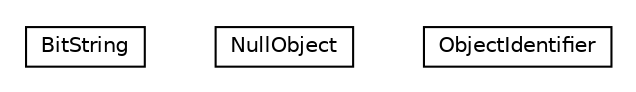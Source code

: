#!/usr/local/bin/dot
#
# Class diagram 
# Generated by UMLGraph version R5_6-24-gf6e263 (http://www.umlgraph.org/)
#

digraph G {
	edge [fontname="Helvetica",fontsize=10,labelfontname="Helvetica",labelfontsize=10];
	node [fontname="Helvetica",fontsize=10,shape=plaintext];
	nodesep=0.25;
	ranksep=0.5;
	// org.universAAL.lddi.lib.ieeex73std.org.bn.types.BitString
	c678978 [label=<<table title="org.universAAL.lddi.lib.ieeex73std.org.bn.types.BitString" border="0" cellborder="1" cellspacing="0" cellpadding="2" port="p" href="./BitString.html">
		<tr><td><table border="0" cellspacing="0" cellpadding="1">
<tr><td align="center" balign="center"> BitString </td></tr>
		</table></td></tr>
		</table>>, URL="./BitString.html", fontname="Helvetica", fontcolor="black", fontsize=10.0];
	// org.universAAL.lddi.lib.ieeex73std.org.bn.types.NullObject
	c678979 [label=<<table title="org.universAAL.lddi.lib.ieeex73std.org.bn.types.NullObject" border="0" cellborder="1" cellspacing="0" cellpadding="2" port="p" href="./NullObject.html">
		<tr><td><table border="0" cellspacing="0" cellpadding="1">
<tr><td align="center" balign="center"> NullObject </td></tr>
		</table></td></tr>
		</table>>, URL="./NullObject.html", fontname="Helvetica", fontcolor="black", fontsize=10.0];
	// org.universAAL.lddi.lib.ieeex73std.org.bn.types.ObjectIdentifier
	c678980 [label=<<table title="org.universAAL.lddi.lib.ieeex73std.org.bn.types.ObjectIdentifier" border="0" cellborder="1" cellspacing="0" cellpadding="2" port="p" href="./ObjectIdentifier.html">
		<tr><td><table border="0" cellspacing="0" cellpadding="1">
<tr><td align="center" balign="center"> ObjectIdentifier </td></tr>
		</table></td></tr>
		</table>>, URL="./ObjectIdentifier.html", fontname="Helvetica", fontcolor="black", fontsize=10.0];
}

